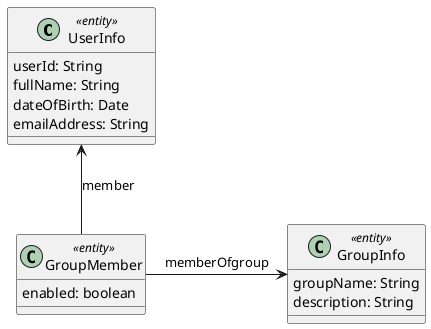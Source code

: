 @startuml

class UserInfo << entity >> {
    userId: String
    fullName: String
    dateOfBirth: Date
    emailAddress: String
}
class GroupInfo << entity >> {
    groupName: String
    description: String
}
class GroupMember << entity >> {
    enabled: boolean
}

GroupMember -right-> GroupInfo: memberOfgroup
GroupMember -up-> UserInfo: member

@enduml